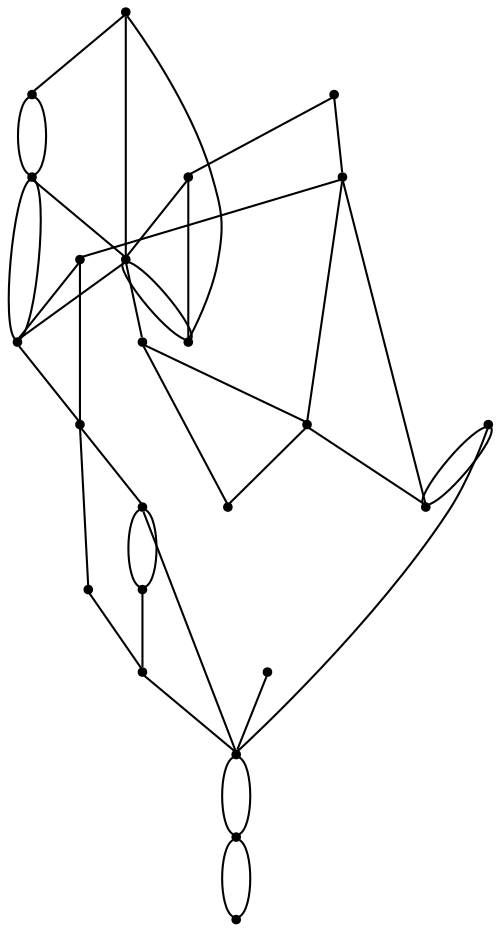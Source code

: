 graph {
  node [shape=point,comment="{\"directed\":false,\"doi\":\"10.1007/978-3-030-68766-3_38\",\"figure\":\"15\"}"]

  v0 [pos="1141.9266551533776,541.8886917516844"]
  v1 [pos="1222.860339900409,460.9558717251334"]
  v2 [pos="1236.3469981752103,460.9580337048383"]
  v3 [pos="1141.9266551533776,380.0230516985823"]
  v4 [pos="1060.989854573879,460.9558717251334"]
  v5 [pos="1047.5002394376547,460.95370974542845"]
  v6 [pos="1034.0116099219047,460.9558717251334"]
  v7 [pos="1038.0820635097916,230.6803611480077"]
  v8 [pos="957.1525120099108,338.58782042695145"]
  v9 [pos="955.3219604354324,542.6888785930564"]
  v10 [pos="957.1420835094083,136.25812310319384"]
  v11 [pos="957.143085026987,311.6131811745588"]
  v12 [pos="957.143085026987,149.74558580157657"]
  v13 [pos="957.1420835094083,325.1031714815671"]
  v14 [pos="875.414433779001,496.69034404073403"]
  v15 [pos="876.4771234155683,232.80978398207208"]
  v16 [pos="806.9868739058694,543.7930143458841"]
  v17 [pos="718.369037587388,462.66243676397175"]
  v18 [pos="731.8582393988974,462.66027478426685"]
  v19 [pos="623.9452607909996,381.7317787171256"]
  v20 [pos="704.883142373599,462.66027478426685"]
  v21 [pos="623.9452607909997,543.5971644196743"]
  v22 [pos="529.5212455380448,462.66243676397175"]
  v23 [pos="543.0115124555507,462.66027478426685"]

  v0 -- v1 [id="-1",pos="1141.9266551533776,541.8886917516844 1236.3511314223606,550.8816053033738 1236.3511314223606,550.8816053033738 1236.3511314223606,550.8816053033738 1222.860339900409,460.9558717251334 1222.860339900409,460.9558717251334 1222.860339900409,460.9558717251334"]
  v1 -- v3 [id="-6",pos="1222.860339900409,460.9558717251334 1213.8684289305838,389.0119592290538 1213.8684289305838,389.0119592290538 1213.8684289305838,389.0119592290538 1141.9266551533776,380.0230516985823 1141.9266551533776,380.0230516985823 1141.9266551533776,380.0230516985823"]
  v2 -- v5 [id="-7",pos="1236.3469981752103,460.9580337048383 1213.8684289305838,532.8956192308991 1213.8684289305838,532.8956192308991 1213.8684289305838,532.8956192308991 1069.9789040649077,532.8956192308991 1069.9789040649077,532.8956192308991 1069.9789040649077,532.8956192308991 1047.5002394376547,460.95370974542845 1047.5002394376547,460.95370974542845 1047.5002394376547,460.95370974542845"]
  v23 -- v21 [id="-10",pos="543.0115124555507,462.66027478426685 529.5218655251174,552.5901097651828 529.5218655251174,552.5901097651828 529.5218655251174,552.5901097651828 718.3686560568818,552.5903323219171 718.3686560568818,552.5903323219171 718.3686560568818,552.5903323219171 847.7558884402855,579.6651538985772 847.7558884402855,579.6651538985772 847.7558884402855,579.6651538985772 905.2817228064531,579.0608964679631 905.2817228064531,579.0608964679631 905.2817228064531,579.0608964679631 1042.1660296364396,564.6087616046293 1042.1660296364396,564.6087616046293 1042.1660296364396,564.6087616046293 1236.3511314223606,550.8817483755602 1236.3511314223606,550.8817483755602 1236.3511314223606,550.8817483755602 1244.044058195453,564.6087616046293 1244.044058195453,564.6087616046293 1244.044058195453,564.6087616046293 1023.8130769320529,582.9614734845502 1023.8130769320529,582.9614734845502 1023.8130769320529,582.9614734845502 909.6657626762174,587.6246570482268 909.6657626762174,587.6246570482268 909.6657626762174,587.6246570482268 846.714055804723,587.6246570482268 846.714055804723,587.6246570482268 846.714055804723,587.6246570482268 567.9404613761659,560.6456779395148 567.9404613761659,560.6456779395148 567.9404613761659,560.6456779395148 526.7922691070172,561.9625461365423 526.7922691070172,561.9625461365423 526.7922691070172,561.9625461365423 529.5218655251174,552.5903323219171 529.5218655251174,552.5903323219171 529.5218655251174,552.5903323219171 623.9452607909997,543.5971644196743 623.9452607909997,543.5971644196743 623.9452607909997,543.5971644196743"]
  v22 -- v17 [id="-11",pos="529.5212455380448,462.66243676397175 552.0046316053119,390.72052727850115 552.0046316053119,390.72052727850115 552.0046316053119,390.72052727850115 695.8900232238376,390.72052727850115 695.8900232238376,390.72052727850115 695.8900232238376,390.72052727850115 718.369037587388,462.66243676397175 718.369037587388,462.66243676397175 718.369037587388,462.66243676397175"]
  v21 -- v16 [id="-12",pos="623.9452607909997,543.5971644196743 718.3727893040323,552.5903323219171 718.3727893040323,552.5903323219171 718.3727893040323,552.5903323219171 806.9868739058694,543.7930143458841 806.9868739058694,543.7930143458841 806.9868739058694,543.7930143458841"]
  v19 -- v17 [id="-13",pos="623.9452607909996,381.7317787171256 695.8900232238376,390.72052727850115 695.8900232238376,390.72052727850115 695.8900232238376,390.72052727850115 718.369037587388,462.66243676397175 718.369037587388,462.66243676397175 718.369037587388,462.66243676397175"]
  v21 -- v17 [id="-14",pos="623.9452607909997,543.5971644196743 695.8900232238376,534.6043462494424 695.8900232238376,534.6043462494424 695.8900232238376,534.6043462494424 718.369037587388,462.66243676397175 718.369037587388,462.66243676397175 718.369037587388,462.66243676397175"]
  v17 -- v22 [id="-15",pos="718.369037587388,462.66243676397175 695.8900232238376,534.6040918988889 695.8900232238376,534.6040918988889 695.8900232238376,534.6040918988889 552.0046316053119,534.6040918988889 552.0046316053119,534.6040918988889 552.0046316053119,534.6040918988889 529.5212455380448,462.66243676397175 529.5212455380448,462.66243676397175 529.5212455380448,462.66243676397175"]
  v20 -- v23 [id="-16",pos="704.883142373599,462.66027478426685 695.8900232238376,390.7206862475971 695.8900232238376,390.7206862475971 695.8900232238376,390.7206862475971 552.0045680168943,390.72052727850115 552.0045680168943,390.72052727850115 552.0045680168943,390.72052727850115 543.0115124555507,462.66027478426685 543.0115124555507,462.66027478426685 543.0115124555507,462.66027478426685"]
  v20 -- v22 [id="-17",pos="704.883142373599,462.66027478426685 695.8900232238376,534.6043462494424 695.8900232238376,534.6043462494424 695.8900232238376,534.6043462494424 552.0046316053119,534.6043462494424 552.0046316053119,534.6043462494424 552.0046316053119,534.6043462494424 529.5212455380448,462.66243676397175 529.5212455380448,462.66243676397175 529.5212455380448,462.66243676397175"]
  v20 -- v17 [id="-19",pos="704.883142373599,462.66027478426685 718.3686560568818,372.73870619634033 718.3686560568818,372.73870619634033 718.3686560568818,372.73870619634033 741.222206200673,372.8304949523416 741.222206200673,372.8304949523416 741.222206200673,372.8304949523416 718.369037587388,462.66243676397175 718.369037587388,462.66243676397175 718.369037587388,462.66243676397175"]
  v18 -- v19 [id="-20",pos="731.8582393988974,462.66027478426685 718.3686560568818,372.73870619634033 718.3686560568818,372.73870619634033 718.3686560568818,372.73870619634033 623.9452607909996,381.7317787171256 623.9452607909996,381.7317787171256 623.9452607909996,381.7317787171256"]
  v19 -- v22 [id="-26",pos="623.9452607909996,381.7317787171256 552.0045680168943,390.72052727850115 552.0045680168943,390.72052727850115 552.0045680168943,390.72052727850115 529.5212455380448,462.66243676397175 529.5212455380448,462.66243676397175 529.5212455380448,462.66243676397175"]
  v17 -- v12 [id="-27",pos="718.369037587388,462.66243676397175 740.8513585486588,534.6042826618041 740.8513585486588,534.6042826618041 740.8513585486588,534.6042826618041 838.6752716277717,526.3822102563744 838.6752716277717,526.3822102563744 838.6752716277717,526.3822102563744 840.3130549139989,136.84993325359517 840.3130549139989,136.84993325359517 840.3130549139989,136.84993325359517 957.143085026987,149.74558580157657 957.143085026987,149.74558580157657 957.143085026987,149.74558580157657"]
  v17 -- v16 [id="-28",pos="718.369037587388,462.66243676397175 740.8554917958091,534.6041872803464 740.8554917958091,534.6041872803464 740.8554917958091,534.6041872803464 806.9868739058694,543.7930143458841 806.9868739058694,543.7930143458841 806.9868739058694,543.7930143458841"]
  v18 -- v15 [id="-29",pos="731.8582393988974,462.66027478426685 740.8554917958091,534.6041872803464 740.8554917958091,534.6041872803464 740.8554917958091,534.6041872803464 838.6669415450534,526.3781406475181 838.6669415450534,526.3781406475181 838.6669415450534,526.3781406475181 840.283804241858,326.0278311250676 840.283804241858,326.0278311250676 840.283804241858,326.0278311250676 876.4771234155683,232.80978398207208 876.4771234155683,232.80978398207208 876.4771234155683,232.80978398207208"]
  v14 -- v16 [id="-30",pos="875.414433779001,496.69034404073403 838.6752716277717,526.3821148749169 838.6752716277717,526.3821148749169 838.6752716277717,526.3821148749169 806.9868739058694,543.7930143458841 806.9868739058694,543.7930143458841 806.9868739058694,543.7930143458841"]
  v21 -- v16 [id="-32",pos="623.9452607909997,543.5971644196743 806.9868739058694,543.7930143458841 806.9868739058694,543.7930143458841 806.9868739058694,543.7930143458841"]
  v16 -- v9 [id="-34",pos="806.9868739058694,543.7930143458841 847.7558884402855,579.6607981453482 847.7558884402855,579.6607981453482 847.7558884402855,579.6607981453482 905.277525970885,579.0565248178244 905.277525970885,579.0565248178244 905.277525970885,579.0565248178244 955.3219604354324,542.6888785930564 955.3219604354324,542.6888785930564 955.3219604354324,542.6888785930564"]
  v15 -- v10 [id="-36",pos="876.4771234155683,232.80978398207208 885.2035527415047,158.7365440333857 885.2035527415047,158.7365440333857 885.2035527415047,158.7365440333857 957.1420835094083,136.25812310319384 957.1420835094083,136.25812310319384 957.1420835094083,136.25812310319384"]
  v12 -- v13 [id="-37",pos="957.143085026987,149.74558580157657 885.1952226587863,158.7365440333857 885.1952226587863,158.7365440333857 885.1952226587863,158.7365440333857 885.1993559059366,302.62010865377346 885.1993559059366,302.62010865377346 885.1993559059366,302.62010865377346 957.1420835094083,325.1031714815671 957.1420835094083,325.1031714815671 957.1420835094083,325.1031714815671"]
  v13 -- v10 [id="-38",pos="957.1420835094083,325.1031714815671 1029.0848111128798,302.62017224141186 1029.0848111128798,302.62017224141186 1029.0848111128798,302.62017224141186 1029.0848111128798,158.736416858109 1029.0848111128798,158.736416858109 1029.0848111128798,158.736416858109 957.1420835094083,136.25812310319384 957.1420835094083,136.25812310319384 957.1420835094083,136.25812310319384"]
  v13 -- v7 [id="-39",pos="957.1420835094083,325.1031714815671 1029.0848111128798,302.62010865377346 1029.0848111128798,302.62010865377346 1029.0848111128798,302.62010865377346 1038.0820635097916,230.6803611480077 1038.0820635097916,230.6803611480077 1038.0820635097916,230.6803611480077"]
  v15 -- v13 [id="-40",pos="876.4771234155683,232.80978398207208 885.2035527415047,302.62020403523104 885.2035527415047,302.62020403523104 885.2035527415047,302.62020403523104 957.1420835094083,325.1031714815671 957.1420835094083,325.1031714815671 957.1420835094083,325.1031714815671"]
  v8 -- v5 [id="-43",pos="957.1525120099108,338.58782042695145 895.3468591905857,362.73319129727105 895.3468591905857,362.73319129727105 895.3468591905857,362.73319129727105 908.3072597205194,528.1990998478018 908.3072597205194,528.1990998478018 908.3072597205194,528.1990998478018 1025.0216383988193,532.8956192308991 1025.0216383988193,532.8956192308991 1025.0216383988193,532.8956192308991 1047.5002394376547,460.95370974542845 1047.5002394376547,460.95370974542845 1047.5002394376547,460.95370974542845"]
  v23 -- v21 [id="-44",pos="543.0115124555507,462.66027478426685 552.0046316053119,534.6041872803464 552.0046316053119,534.6041872803464 552.0046316053119,534.6041872803464 623.9452607909997,543.5971644196743 623.9452607909997,543.5971644196743 623.9452607909997,543.5971644196743"]
  v14 -- v9 [id="-45",pos="875.414433779001,496.69034404073403 908.3071961321016,528.1990680539826 908.3071961321016,528.1990680539826 908.3071961321016,528.1990680539826 955.3219604354324,542.6888785930564 955.3219604354324,542.6888785930564 955.3219604354324,542.6888785930564"]
  v9 -- v0 [id="-50",pos="955.3219604354324,542.6888785930564 1141.9266551533776,541.8886917516844 1141.9266551533776,541.8886917516844 1141.9266551533776,541.8886917516844"]
  v15 -- v14 [id="-51",pos="876.4771234155683,232.80978398207208 875.414433779001,496.69034404073403 875.414433779001,496.69034404073403 875.414433779001,496.69034404073403"]
  v9 -- v6 [id="-52",pos="955.3219604354324,542.6888785930564 1025.0216383988193,532.8956192308991 1025.0216383988193,532.8956192308991 1025.0216383988193,532.8956192308991 1034.0116099219047,460.9558717251334 1034.0116099219047,460.9558717251334 1034.0116099219047,460.9558717251334"]
  v11 -- v10 [id="-53",pos="957.143085026987,311.6131811745588 885.1993559059366,302.62017224141186 885.1993559059366,302.62017224141186 885.1993559059366,302.62017224141186 885.2035527415047,158.7365440333857 885.2035527415047,158.7365440333857 885.2035527415047,158.7365440333857 957.1420835094083,136.25812310319384 957.1420835094083,136.25812310319384 957.1420835094083,136.25812310319384"]
  v12 -- v7 [id="-56",pos="957.143085026987,149.74558580157657 1029.0848111128798,158.7365440333857 1029.0848111128798,158.7365440333857 1029.0848111128798,158.7365440333857 1038.0820635097916,230.6803611480077 1038.0820635097916,230.6803611480077 1038.0820635097916,230.6803611480077"]
  v2 -- v4 [id="-61",pos="1236.3469981752103,460.9580337048383 1213.8684289305838,389.0119592290538 1213.8684289305838,389.0119592290538 1213.8684289305838,389.0119592290538 1069.9829737236405,389.0119592290538 1069.9829737236405,389.0119592290538 1069.9829737236405,389.0119592290538 1060.989854573879,460.9558717251334 1060.989854573879,460.9558717251334 1060.989854573879,460.9558717251334"]
  v1 -- v0 [id="-63",pos="1222.860339900409,460.9558717251334 1213.8684289305838,532.8956192308991 1213.8684289305838,532.8956192308991 1213.8684289305838,532.8956192308991 1141.9266551533776,541.8886917516844 1141.9266551533776,541.8886917516844 1141.9266551533776,541.8886917516844"]
  v10 -- v11 [id="-75",pos="957.1420835094083,136.25812310319384 1029.0848111128798,158.7365440333857 1029.0848111128798,158.7365440333857 1029.0848111128798,158.7365440333857 1029.089007948448,302.62020403523104 1029.089007948448,302.62020403523104 1029.089007948448,302.62020403523104 957.143085026987,311.6131811745588 957.143085026987,311.6131811745588 957.143085026987,311.6131811745588"]
  v11 -- v5 [id="-77",pos="957.143085026987,311.6131811745588 1047.0668525768347,325.106668801678 1047.0668525768347,325.106668801678 1047.0668525768347,325.106668801678 1047.0209417392568,347.0849093683739 1047.0209417392568,347.0849093683739 1047.0209417392568,347.0849093683739 895.3468591905857,362.73319129727105 895.3468591905857,362.73319129727105 895.3468591905857,362.73319129727105 908.2988024609655,528.1950620327648 908.2988024609655,528.1950620327648 908.2988024609655,528.1950620327648 1025.0174415632512,532.8957464061759 1025.0174415632512,532.8957464061759 1025.0174415632512,532.8957464061759 1047.5002394376547,460.95370974542845 1047.5002394376547,460.95370974542845 1047.5002394376547,460.95370974542845"]
  v4 -- v2 [id="-84",pos="1060.989854573879,460.9558717251334 1069.9829737236405,532.8956192308991 1069.9829737236405,532.8956192308991 1069.9829737236405,532.8956192308991 1213.8684289305838,532.8996888397554 1213.8684289305838,532.8996888397554 1213.8684289305838,532.8996888397554 1236.3469981752103,460.9580337048383 1236.3469981752103,460.9580337048383 1236.3469981752103,460.9580337048383"]
  v5 -- v2 [id="-86",pos="1047.5002394376547,460.95370974542845 1069.9829737236405,389.01612421936767 1069.9829737236405,389.01612421936767 1069.9829737236405,389.01612421936767 1213.8684289305838,389.01612421936767 1213.8684289305838,389.01612421936767 1213.8684289305838,389.01612421936767 1236.3469981752103,460.9580337048383 1236.3469981752103,460.9580337048383 1236.3469981752103,460.9580337048383"]
  v6 -- v3 [id="-89",pos="1034.0116099219047,460.9558717251334 1047.5002712318635,371.0342713433877 1047.5002712318635,371.0342713433877 1047.5002712318635,371.0342713433877 1141.9266551533776,380.0230516985823 1141.9266551533776,380.0230516985823 1141.9266551533776,380.0230516985823"]
  v3 -- v5 [id="-91",pos="1141.9266551533776,380.0230516985823 1069.9829737236405,389.0119592290538 1069.9829737236405,389.0119592290538 1069.9829737236405,389.0119592290538 1047.5002394376547,460.95370974542845 1047.5002394376547,460.95370974542845 1047.5002394376547,460.95370974542845"]
  v0 -- v5 [id="-93",pos="1141.9266551533776,541.8886917516844 1069.9789040649077,532.8956192308991 1069.9789040649077,532.8956192308991 1069.9789040649077,532.8956192308991 1047.5002394376547,460.95370974542845 1047.5002394376547,460.95370974542845 1047.5002394376547,460.95370974542845"]
}